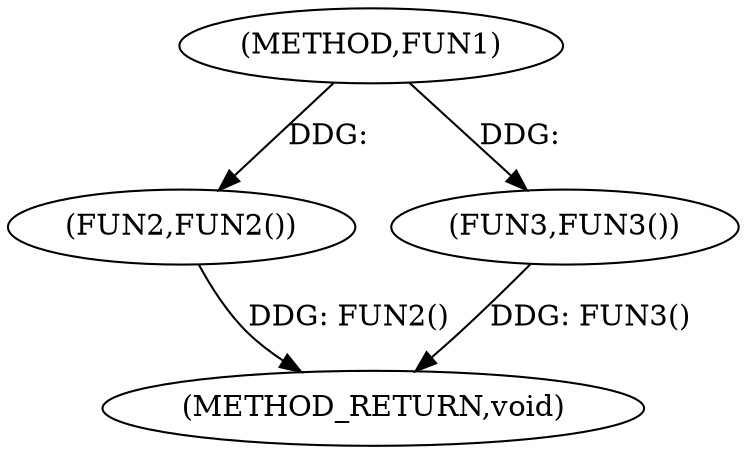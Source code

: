 digraph FUN1 {  
"1000100" [label = "(METHOD,FUN1)" ]
"1000104" [label = "(METHOD_RETURN,void)" ]
"1000102" [label = "(FUN2,FUN2())" ]
"1000103" [label = "(FUN3,FUN3())" ]
  "1000103" -> "1000104"  [ label = "DDG: FUN3()"] 
  "1000102" -> "1000104"  [ label = "DDG: FUN2()"] 
  "1000100" -> "1000102"  [ label = "DDG: "] 
  "1000100" -> "1000103"  [ label = "DDG: "] 
}
